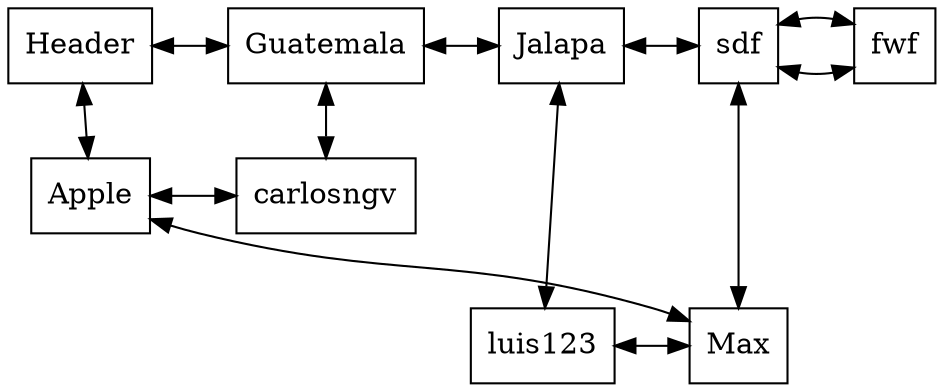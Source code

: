 digraph g{
rankdir = TB;
node [shape=rectangle, height=0.5, width=0.5];
graph[ nodesep = 0.5];
node0 [label="Header"];
Guatemala[label="Guatemala"]
Jalapa[label="Jalapa"]
sdf[label="sdf"]
node0->Guatemala[dir=both];
Guatemala->Jalapa[dir=both];
Jalapa->sdf[dir=both];
Apple[label="Apple"]
Max[label="Max"]
sdf[label="sdf"]
node0->Apple[dir=both];
Apple->Max[dir=both];
Max->sdf[dir=both];
carlosngv[label="carlosngv"]
Apple->carlosngv[constraint=false, dir=both];
{rank=same; Apple; carlosngv;}
Guatemala->carlosngv[dir=both]
carlosngv[label="carlosngv"]
carlosngv[label="carlosngv"]
luis123[label="luis123"]
Max->luis123[constraint=false, dir=both];
{rank=same; Max; luis123;}
Jalapa->luis123[dir=both]
luis123[label="luis123"]
luis123[label="luis123"]
fwf[label="fwf"]
sdf->fwf[constraint=false, dir=both];
{rank=same; sdf; fwf;}
sdf->fwf[dir=both]
fwf[label="fwf"]
fwf[label="fwf"]
{rank=same; node0; Guatemala; Jalapa; sdf;}}